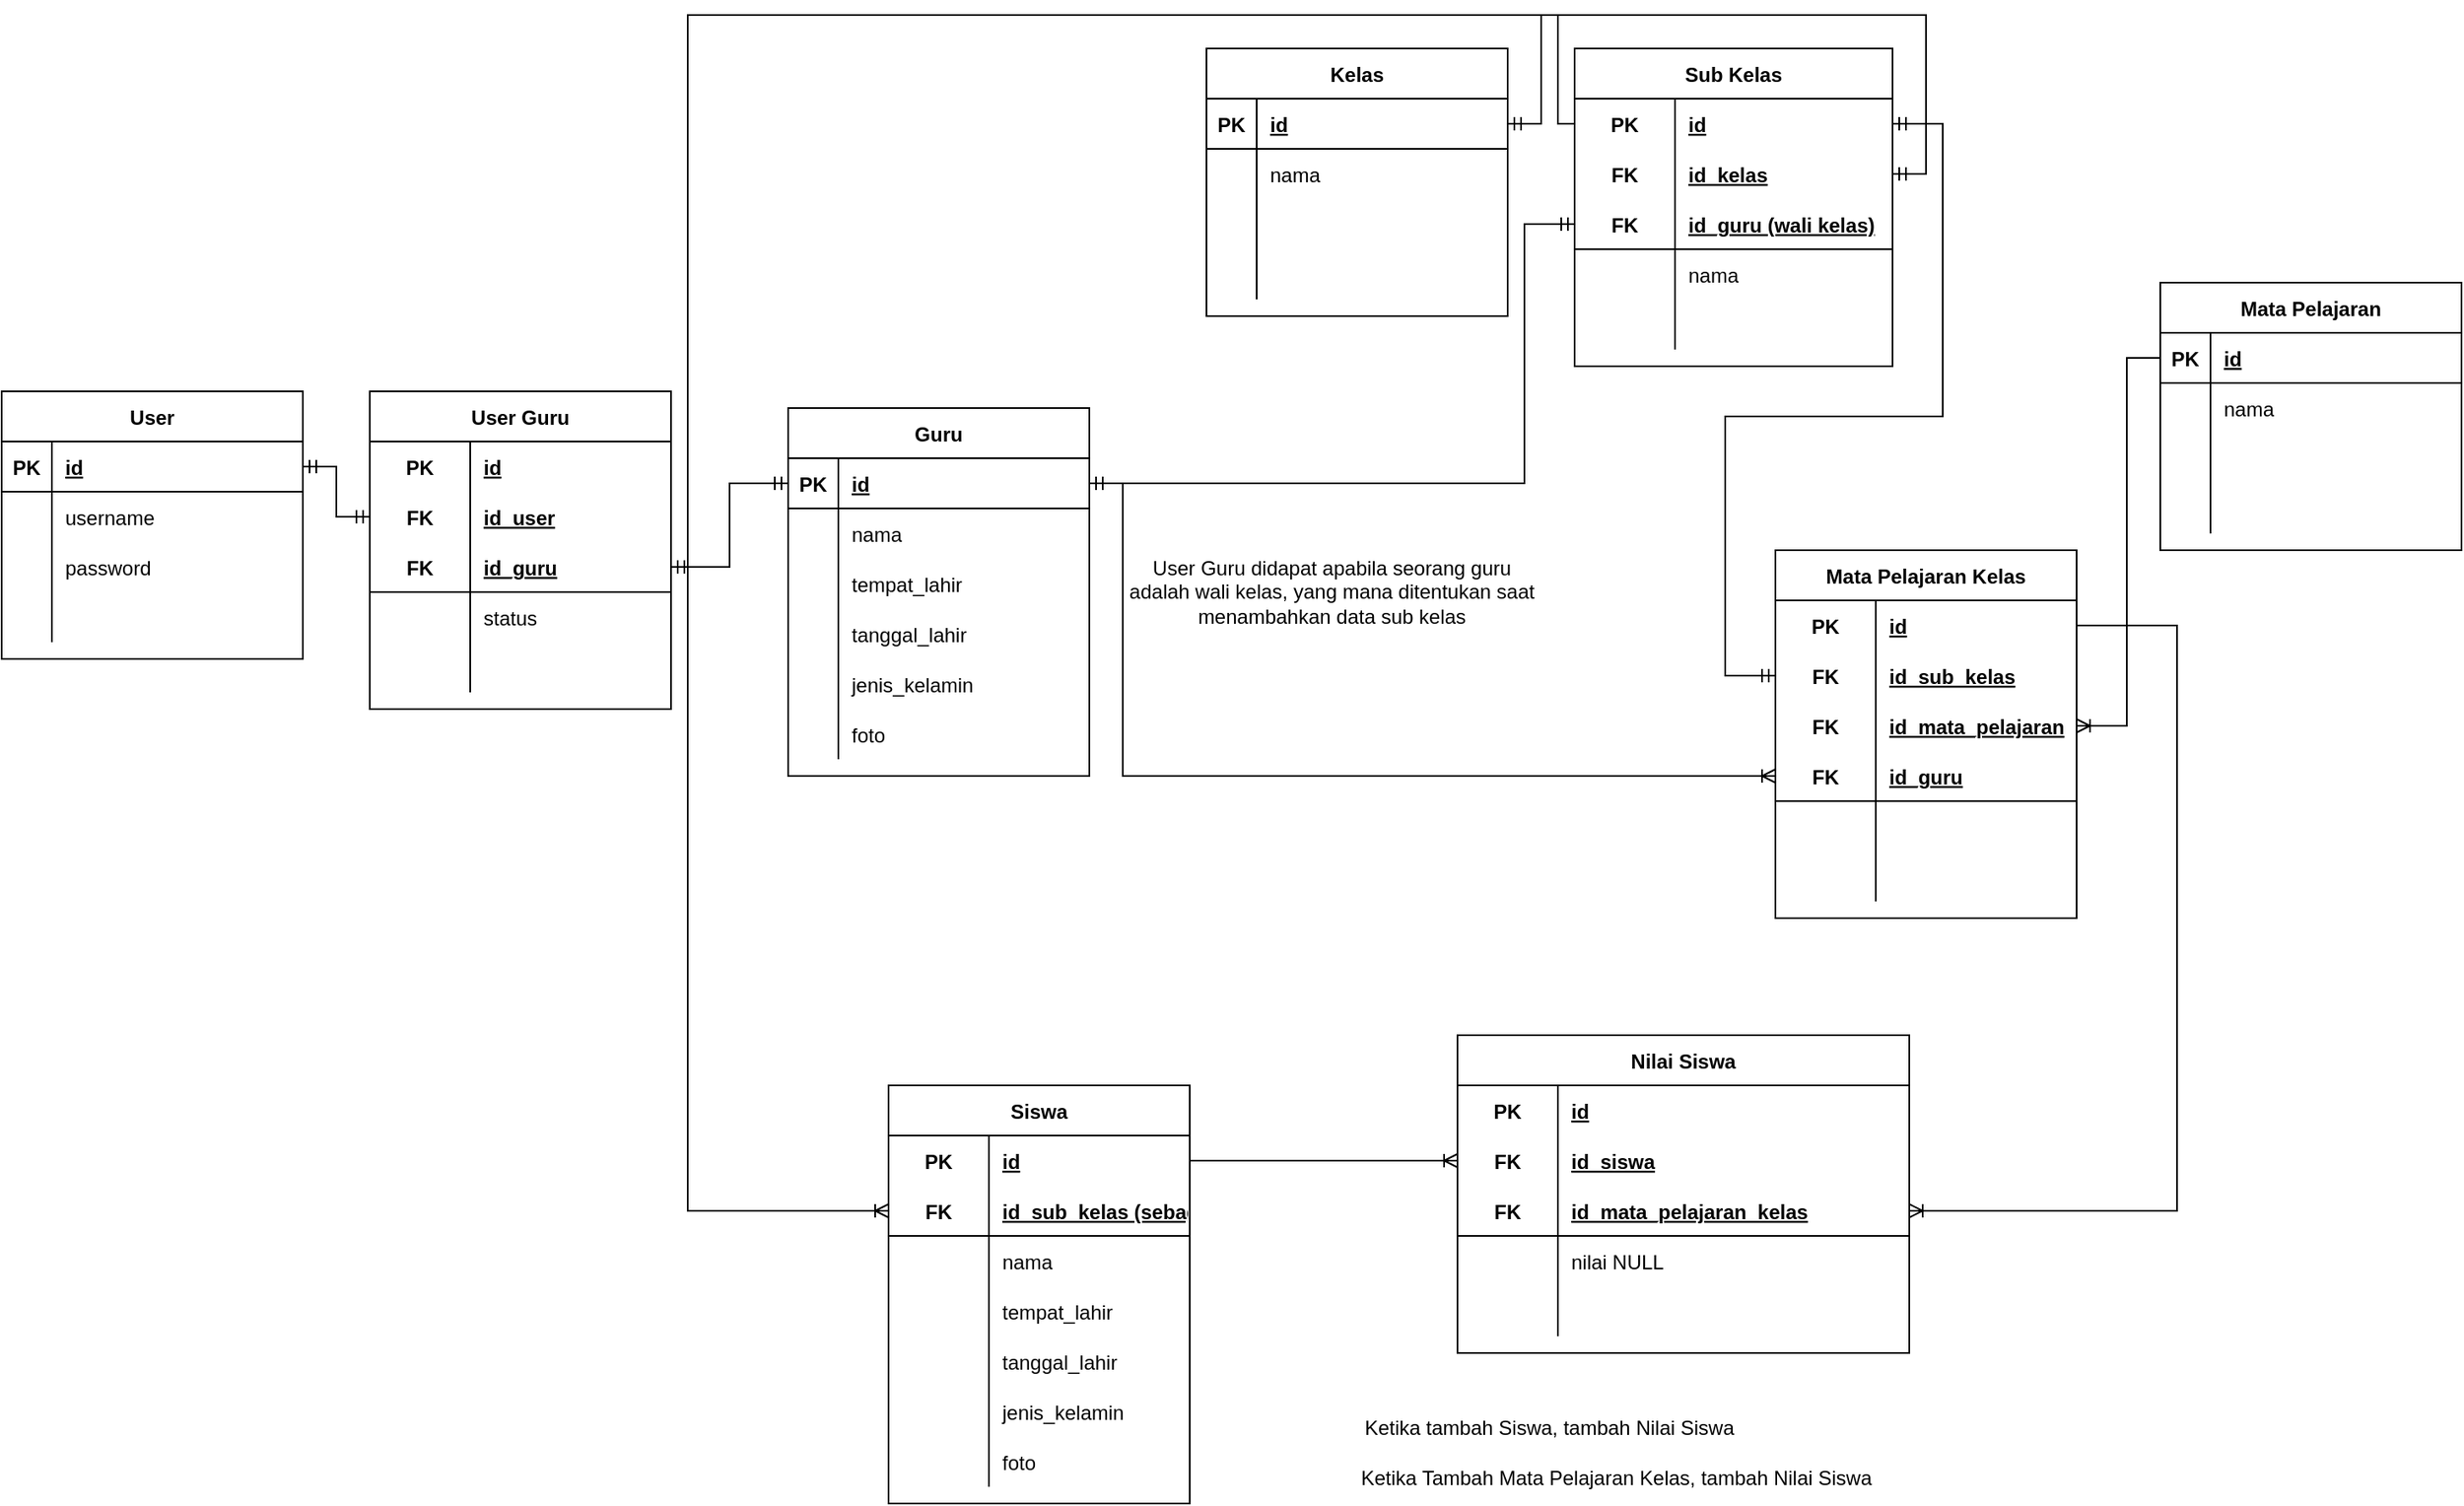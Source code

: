 <mxfile version="20.3.0" type="device"><diagram id="fVy5ttrG61zLL4riRr7o" name="Page-1"><mxGraphModel dx="1831" dy="1724" grid="1" gridSize="10" guides="1" tooltips="1" connect="1" arrows="1" fold="1" page="1" pageScale="1" pageWidth="850" pageHeight="1100" math="0" shadow="0"><root><mxCell id="0"/><mxCell id="1" parent="0"/><mxCell id="n57GuNXH6TV4wavPHZP_-1" value="User" style="shape=table;startSize=30;container=1;collapsible=1;childLayout=tableLayout;fixedRows=1;rowLines=0;fontStyle=1;align=center;resizeLast=1;" parent="1" vertex="1"><mxGeometry x="-160" y="55" width="180" height="160" as="geometry"/></mxCell><mxCell id="n57GuNXH6TV4wavPHZP_-2" value="" style="shape=tableRow;horizontal=0;startSize=0;swimlaneHead=0;swimlaneBody=0;fillColor=none;collapsible=0;dropTarget=0;points=[[0,0.5],[1,0.5]];portConstraint=eastwest;top=0;left=0;right=0;bottom=1;" parent="n57GuNXH6TV4wavPHZP_-1" vertex="1"><mxGeometry y="30" width="180" height="30" as="geometry"/></mxCell><mxCell id="n57GuNXH6TV4wavPHZP_-3" value="PK" style="shape=partialRectangle;connectable=0;fillColor=none;top=0;left=0;bottom=0;right=0;fontStyle=1;overflow=hidden;" parent="n57GuNXH6TV4wavPHZP_-2" vertex="1"><mxGeometry width="30" height="30" as="geometry"><mxRectangle width="30" height="30" as="alternateBounds"/></mxGeometry></mxCell><mxCell id="n57GuNXH6TV4wavPHZP_-4" value="id" style="shape=partialRectangle;connectable=0;fillColor=none;top=0;left=0;bottom=0;right=0;align=left;spacingLeft=6;fontStyle=5;overflow=hidden;" parent="n57GuNXH6TV4wavPHZP_-2" vertex="1"><mxGeometry x="30" width="150" height="30" as="geometry"><mxRectangle width="150" height="30" as="alternateBounds"/></mxGeometry></mxCell><mxCell id="n57GuNXH6TV4wavPHZP_-5" value="" style="shape=tableRow;horizontal=0;startSize=0;swimlaneHead=0;swimlaneBody=0;fillColor=none;collapsible=0;dropTarget=0;points=[[0,0.5],[1,0.5]];portConstraint=eastwest;top=0;left=0;right=0;bottom=0;" parent="n57GuNXH6TV4wavPHZP_-1" vertex="1"><mxGeometry y="60" width="180" height="30" as="geometry"/></mxCell><mxCell id="n57GuNXH6TV4wavPHZP_-6" value="" style="shape=partialRectangle;connectable=0;fillColor=none;top=0;left=0;bottom=0;right=0;editable=1;overflow=hidden;" parent="n57GuNXH6TV4wavPHZP_-5" vertex="1"><mxGeometry width="30" height="30" as="geometry"><mxRectangle width="30" height="30" as="alternateBounds"/></mxGeometry></mxCell><mxCell id="n57GuNXH6TV4wavPHZP_-7" value="username" style="shape=partialRectangle;connectable=0;fillColor=none;top=0;left=0;bottom=0;right=0;align=left;spacingLeft=6;overflow=hidden;" parent="n57GuNXH6TV4wavPHZP_-5" vertex="1"><mxGeometry x="30" width="150" height="30" as="geometry"><mxRectangle width="150" height="30" as="alternateBounds"/></mxGeometry></mxCell><mxCell id="n57GuNXH6TV4wavPHZP_-8" value="" style="shape=tableRow;horizontal=0;startSize=0;swimlaneHead=0;swimlaneBody=0;fillColor=none;collapsible=0;dropTarget=0;points=[[0,0.5],[1,0.5]];portConstraint=eastwest;top=0;left=0;right=0;bottom=0;" parent="n57GuNXH6TV4wavPHZP_-1" vertex="1"><mxGeometry y="90" width="180" height="30" as="geometry"/></mxCell><mxCell id="n57GuNXH6TV4wavPHZP_-9" value="" style="shape=partialRectangle;connectable=0;fillColor=none;top=0;left=0;bottom=0;right=0;editable=1;overflow=hidden;" parent="n57GuNXH6TV4wavPHZP_-8" vertex="1"><mxGeometry width="30" height="30" as="geometry"><mxRectangle width="30" height="30" as="alternateBounds"/></mxGeometry></mxCell><mxCell id="n57GuNXH6TV4wavPHZP_-10" value="password" style="shape=partialRectangle;connectable=0;fillColor=none;top=0;left=0;bottom=0;right=0;align=left;spacingLeft=6;overflow=hidden;" parent="n57GuNXH6TV4wavPHZP_-8" vertex="1"><mxGeometry x="30" width="150" height="30" as="geometry"><mxRectangle width="150" height="30" as="alternateBounds"/></mxGeometry></mxCell><mxCell id="n57GuNXH6TV4wavPHZP_-11" value="" style="shape=tableRow;horizontal=0;startSize=0;swimlaneHead=0;swimlaneBody=0;fillColor=none;collapsible=0;dropTarget=0;points=[[0,0.5],[1,0.5]];portConstraint=eastwest;top=0;left=0;right=0;bottom=0;" parent="n57GuNXH6TV4wavPHZP_-1" vertex="1"><mxGeometry y="120" width="180" height="30" as="geometry"/></mxCell><mxCell id="n57GuNXH6TV4wavPHZP_-12" value="" style="shape=partialRectangle;connectable=0;fillColor=none;top=0;left=0;bottom=0;right=0;editable=1;overflow=hidden;" parent="n57GuNXH6TV4wavPHZP_-11" vertex="1"><mxGeometry width="30" height="30" as="geometry"><mxRectangle width="30" height="30" as="alternateBounds"/></mxGeometry></mxCell><mxCell id="n57GuNXH6TV4wavPHZP_-13" value="" style="shape=partialRectangle;connectable=0;fillColor=none;top=0;left=0;bottom=0;right=0;align=left;spacingLeft=6;overflow=hidden;" parent="n57GuNXH6TV4wavPHZP_-11" vertex="1"><mxGeometry x="30" width="150" height="30" as="geometry"><mxRectangle width="150" height="30" as="alternateBounds"/></mxGeometry></mxCell><mxCell id="n57GuNXH6TV4wavPHZP_-14" value="Guru" style="shape=table;startSize=30;container=1;collapsible=1;childLayout=tableLayout;fixedRows=1;rowLines=0;fontStyle=1;align=center;resizeLast=1;" parent="1" vertex="1"><mxGeometry x="310" y="65" width="180" height="220" as="geometry"/></mxCell><mxCell id="n57GuNXH6TV4wavPHZP_-15" value="" style="shape=tableRow;horizontal=0;startSize=0;swimlaneHead=0;swimlaneBody=0;fillColor=none;collapsible=0;dropTarget=0;points=[[0,0.5],[1,0.5]];portConstraint=eastwest;top=0;left=0;right=0;bottom=1;strokeColor=default;" parent="n57GuNXH6TV4wavPHZP_-14" vertex="1"><mxGeometry y="30" width="180" height="30" as="geometry"/></mxCell><mxCell id="n57GuNXH6TV4wavPHZP_-16" value="PK" style="shape=partialRectangle;connectable=0;fillColor=none;top=0;left=0;bottom=0;right=0;fontStyle=1;overflow=hidden;" parent="n57GuNXH6TV4wavPHZP_-15" vertex="1"><mxGeometry width="30" height="30" as="geometry"><mxRectangle width="30" height="30" as="alternateBounds"/></mxGeometry></mxCell><mxCell id="n57GuNXH6TV4wavPHZP_-17" value="id" style="shape=partialRectangle;connectable=0;fillColor=none;top=0;left=0;bottom=0;right=0;align=left;spacingLeft=6;fontStyle=5;overflow=hidden;" parent="n57GuNXH6TV4wavPHZP_-15" vertex="1"><mxGeometry x="30" width="150" height="30" as="geometry"><mxRectangle width="150" height="30" as="alternateBounds"/></mxGeometry></mxCell><mxCell id="n57GuNXH6TV4wavPHZP_-18" value="" style="shape=tableRow;horizontal=0;startSize=0;swimlaneHead=0;swimlaneBody=0;fillColor=none;collapsible=0;dropTarget=0;points=[[0,0.5],[1,0.5]];portConstraint=eastwest;top=0;left=0;right=0;bottom=0;" parent="n57GuNXH6TV4wavPHZP_-14" vertex="1"><mxGeometry y="60" width="180" height="30" as="geometry"/></mxCell><mxCell id="n57GuNXH6TV4wavPHZP_-19" value="" style="shape=partialRectangle;connectable=0;fillColor=none;top=0;left=0;bottom=0;right=0;editable=1;overflow=hidden;" parent="n57GuNXH6TV4wavPHZP_-18" vertex="1"><mxGeometry width="30" height="30" as="geometry"><mxRectangle width="30" height="30" as="alternateBounds"/></mxGeometry></mxCell><mxCell id="n57GuNXH6TV4wavPHZP_-20" value="nama" style="shape=partialRectangle;connectable=0;fillColor=none;top=0;left=0;bottom=0;right=0;align=left;spacingLeft=6;overflow=hidden;" parent="n57GuNXH6TV4wavPHZP_-18" vertex="1"><mxGeometry x="30" width="150" height="30" as="geometry"><mxRectangle width="150" height="30" as="alternateBounds"/></mxGeometry></mxCell><mxCell id="n57GuNXH6TV4wavPHZP_-21" value="" style="shape=tableRow;horizontal=0;startSize=0;swimlaneHead=0;swimlaneBody=0;fillColor=none;collapsible=0;dropTarget=0;points=[[0,0.5],[1,0.5]];portConstraint=eastwest;top=0;left=0;right=0;bottom=0;" parent="n57GuNXH6TV4wavPHZP_-14" vertex="1"><mxGeometry y="90" width="180" height="30" as="geometry"/></mxCell><mxCell id="n57GuNXH6TV4wavPHZP_-22" value="" style="shape=partialRectangle;connectable=0;fillColor=none;top=0;left=0;bottom=0;right=0;editable=1;overflow=hidden;" parent="n57GuNXH6TV4wavPHZP_-21" vertex="1"><mxGeometry width="30" height="30" as="geometry"><mxRectangle width="30" height="30" as="alternateBounds"/></mxGeometry></mxCell><mxCell id="n57GuNXH6TV4wavPHZP_-23" value="tempat_lahir" style="shape=partialRectangle;connectable=0;fillColor=none;top=0;left=0;bottom=0;right=0;align=left;spacingLeft=6;overflow=hidden;" parent="n57GuNXH6TV4wavPHZP_-21" vertex="1"><mxGeometry x="30" width="150" height="30" as="geometry"><mxRectangle width="150" height="30" as="alternateBounds"/></mxGeometry></mxCell><mxCell id="n57GuNXH6TV4wavPHZP_-24" value="" style="shape=tableRow;horizontal=0;startSize=0;swimlaneHead=0;swimlaneBody=0;fillColor=none;collapsible=0;dropTarget=0;points=[[0,0.5],[1,0.5]];portConstraint=eastwest;top=0;left=0;right=0;bottom=0;" parent="n57GuNXH6TV4wavPHZP_-14" vertex="1"><mxGeometry y="120" width="180" height="30" as="geometry"/></mxCell><mxCell id="n57GuNXH6TV4wavPHZP_-25" value="" style="shape=partialRectangle;connectable=0;fillColor=none;top=0;left=0;bottom=0;right=0;editable=1;overflow=hidden;" parent="n57GuNXH6TV4wavPHZP_-24" vertex="1"><mxGeometry width="30" height="30" as="geometry"><mxRectangle width="30" height="30" as="alternateBounds"/></mxGeometry></mxCell><mxCell id="n57GuNXH6TV4wavPHZP_-26" value="tanggal_lahir" style="shape=partialRectangle;connectable=0;fillColor=none;top=0;left=0;bottom=0;right=0;align=left;spacingLeft=6;overflow=hidden;" parent="n57GuNXH6TV4wavPHZP_-24" vertex="1"><mxGeometry x="30" width="150" height="30" as="geometry"><mxRectangle width="150" height="30" as="alternateBounds"/></mxGeometry></mxCell><mxCell id="DNbreMdcjxLYz5qfk2Gs-87" value="" style="shape=tableRow;horizontal=0;startSize=0;swimlaneHead=0;swimlaneBody=0;fillColor=none;collapsible=0;dropTarget=0;points=[[0,0.5],[1,0.5]];portConstraint=eastwest;top=0;left=0;right=0;bottom=0;" parent="n57GuNXH6TV4wavPHZP_-14" vertex="1"><mxGeometry y="150" width="180" height="30" as="geometry"/></mxCell><mxCell id="DNbreMdcjxLYz5qfk2Gs-88" value="" style="shape=partialRectangle;connectable=0;fillColor=none;top=0;left=0;bottom=0;right=0;editable=1;overflow=hidden;" parent="DNbreMdcjxLYz5qfk2Gs-87" vertex="1"><mxGeometry width="30" height="30" as="geometry"><mxRectangle width="30" height="30" as="alternateBounds"/></mxGeometry></mxCell><mxCell id="DNbreMdcjxLYz5qfk2Gs-89" value="jenis_kelamin" style="shape=partialRectangle;connectable=0;fillColor=none;top=0;left=0;bottom=0;right=0;align=left;spacingLeft=6;overflow=hidden;" parent="DNbreMdcjxLYz5qfk2Gs-87" vertex="1"><mxGeometry x="30" width="150" height="30" as="geometry"><mxRectangle width="150" height="30" as="alternateBounds"/></mxGeometry></mxCell><mxCell id="DNbreMdcjxLYz5qfk2Gs-99" value="" style="shape=tableRow;horizontal=0;startSize=0;swimlaneHead=0;swimlaneBody=0;fillColor=none;collapsible=0;dropTarget=0;points=[[0,0.5],[1,0.5]];portConstraint=eastwest;top=0;left=0;right=0;bottom=0;" parent="n57GuNXH6TV4wavPHZP_-14" vertex="1"><mxGeometry y="180" width="180" height="30" as="geometry"/></mxCell><mxCell id="DNbreMdcjxLYz5qfk2Gs-100" value="" style="shape=partialRectangle;connectable=0;fillColor=none;top=0;left=0;bottom=0;right=0;editable=1;overflow=hidden;" parent="DNbreMdcjxLYz5qfk2Gs-99" vertex="1"><mxGeometry width="30" height="30" as="geometry"><mxRectangle width="30" height="30" as="alternateBounds"/></mxGeometry></mxCell><mxCell id="DNbreMdcjxLYz5qfk2Gs-101" value="foto" style="shape=partialRectangle;connectable=0;fillColor=none;top=0;left=0;bottom=0;right=0;align=left;spacingLeft=6;overflow=hidden;" parent="DNbreMdcjxLYz5qfk2Gs-99" vertex="1"><mxGeometry x="30" width="150" height="30" as="geometry"><mxRectangle width="150" height="30" as="alternateBounds"/></mxGeometry></mxCell><mxCell id="n57GuNXH6TV4wavPHZP_-27" value="Mata Pelajaran" style="shape=table;startSize=30;container=1;collapsible=1;childLayout=tableLayout;fixedRows=1;rowLines=0;fontStyle=1;align=center;resizeLast=1;" parent="1" vertex="1"><mxGeometry x="1130" y="-10" width="180" height="160" as="geometry"/></mxCell><mxCell id="n57GuNXH6TV4wavPHZP_-28" value="" style="shape=tableRow;horizontal=0;startSize=0;swimlaneHead=0;swimlaneBody=0;fillColor=none;collapsible=0;dropTarget=0;points=[[0,0.5],[1,0.5]];portConstraint=eastwest;top=0;left=0;right=0;bottom=1;" parent="n57GuNXH6TV4wavPHZP_-27" vertex="1"><mxGeometry y="30" width="180" height="30" as="geometry"/></mxCell><mxCell id="n57GuNXH6TV4wavPHZP_-29" value="PK" style="shape=partialRectangle;connectable=0;fillColor=none;top=0;left=0;bottom=0;right=0;fontStyle=1;overflow=hidden;" parent="n57GuNXH6TV4wavPHZP_-28" vertex="1"><mxGeometry width="30" height="30" as="geometry"><mxRectangle width="30" height="30" as="alternateBounds"/></mxGeometry></mxCell><mxCell id="n57GuNXH6TV4wavPHZP_-30" value="id" style="shape=partialRectangle;connectable=0;fillColor=none;top=0;left=0;bottom=0;right=0;align=left;spacingLeft=6;fontStyle=5;overflow=hidden;" parent="n57GuNXH6TV4wavPHZP_-28" vertex="1"><mxGeometry x="30" width="150" height="30" as="geometry"><mxRectangle width="150" height="30" as="alternateBounds"/></mxGeometry></mxCell><mxCell id="n57GuNXH6TV4wavPHZP_-31" value="" style="shape=tableRow;horizontal=0;startSize=0;swimlaneHead=0;swimlaneBody=0;fillColor=none;collapsible=0;dropTarget=0;points=[[0,0.5],[1,0.5]];portConstraint=eastwest;top=0;left=0;right=0;bottom=0;" parent="n57GuNXH6TV4wavPHZP_-27" vertex="1"><mxGeometry y="60" width="180" height="30" as="geometry"/></mxCell><mxCell id="n57GuNXH6TV4wavPHZP_-32" value="" style="shape=partialRectangle;connectable=0;fillColor=none;top=0;left=0;bottom=0;right=0;editable=1;overflow=hidden;" parent="n57GuNXH6TV4wavPHZP_-31" vertex="1"><mxGeometry width="30" height="30" as="geometry"><mxRectangle width="30" height="30" as="alternateBounds"/></mxGeometry></mxCell><mxCell id="n57GuNXH6TV4wavPHZP_-33" value="nama" style="shape=partialRectangle;connectable=0;fillColor=none;top=0;left=0;bottom=0;right=0;align=left;spacingLeft=6;overflow=hidden;" parent="n57GuNXH6TV4wavPHZP_-31" vertex="1"><mxGeometry x="30" width="150" height="30" as="geometry"><mxRectangle width="150" height="30" as="alternateBounds"/></mxGeometry></mxCell><mxCell id="n57GuNXH6TV4wavPHZP_-34" value="" style="shape=tableRow;horizontal=0;startSize=0;swimlaneHead=0;swimlaneBody=0;fillColor=none;collapsible=0;dropTarget=0;points=[[0,0.5],[1,0.5]];portConstraint=eastwest;top=0;left=0;right=0;bottom=0;" parent="n57GuNXH6TV4wavPHZP_-27" vertex="1"><mxGeometry y="90" width="180" height="30" as="geometry"/></mxCell><mxCell id="n57GuNXH6TV4wavPHZP_-35" value="" style="shape=partialRectangle;connectable=0;fillColor=none;top=0;left=0;bottom=0;right=0;editable=1;overflow=hidden;" parent="n57GuNXH6TV4wavPHZP_-34" vertex="1"><mxGeometry width="30" height="30" as="geometry"><mxRectangle width="30" height="30" as="alternateBounds"/></mxGeometry></mxCell><mxCell id="n57GuNXH6TV4wavPHZP_-36" value="" style="shape=partialRectangle;connectable=0;fillColor=none;top=0;left=0;bottom=0;right=0;align=left;spacingLeft=6;overflow=hidden;" parent="n57GuNXH6TV4wavPHZP_-34" vertex="1"><mxGeometry x="30" width="150" height="30" as="geometry"><mxRectangle width="150" height="30" as="alternateBounds"/></mxGeometry></mxCell><mxCell id="n57GuNXH6TV4wavPHZP_-37" value="" style="shape=tableRow;horizontal=0;startSize=0;swimlaneHead=0;swimlaneBody=0;fillColor=none;collapsible=0;dropTarget=0;points=[[0,0.5],[1,0.5]];portConstraint=eastwest;top=0;left=0;right=0;bottom=0;" parent="n57GuNXH6TV4wavPHZP_-27" vertex="1"><mxGeometry y="120" width="180" height="30" as="geometry"/></mxCell><mxCell id="n57GuNXH6TV4wavPHZP_-38" value="" style="shape=partialRectangle;connectable=0;fillColor=none;top=0;left=0;bottom=0;right=0;editable=1;overflow=hidden;" parent="n57GuNXH6TV4wavPHZP_-37" vertex="1"><mxGeometry width="30" height="30" as="geometry"><mxRectangle width="30" height="30" as="alternateBounds"/></mxGeometry></mxCell><mxCell id="n57GuNXH6TV4wavPHZP_-39" value="" style="shape=partialRectangle;connectable=0;fillColor=none;top=0;left=0;bottom=0;right=0;align=left;spacingLeft=6;overflow=hidden;" parent="n57GuNXH6TV4wavPHZP_-37" vertex="1"><mxGeometry x="30" width="150" height="30" as="geometry"><mxRectangle width="150" height="30" as="alternateBounds"/></mxGeometry></mxCell><mxCell id="n57GuNXH6TV4wavPHZP_-79" value="Mata Pelajaran Kelas" style="shape=table;startSize=30;container=1;collapsible=1;childLayout=tableLayout;fixedRows=1;rowLines=0;fontStyle=1;align=center;resizeLast=1;" parent="1" vertex="1"><mxGeometry x="900" y="150" width="180" height="220" as="geometry"/></mxCell><mxCell id="n57GuNXH6TV4wavPHZP_-80" value="" style="shape=tableRow;horizontal=0;startSize=0;swimlaneHead=0;swimlaneBody=0;fillColor=none;collapsible=0;dropTarget=0;points=[[0,0.5],[1,0.5]];portConstraint=eastwest;top=0;left=0;right=0;bottom=0;" parent="n57GuNXH6TV4wavPHZP_-79" vertex="1"><mxGeometry y="30" width="180" height="30" as="geometry"/></mxCell><mxCell id="n57GuNXH6TV4wavPHZP_-81" value="PK" style="shape=partialRectangle;connectable=0;fillColor=none;top=0;left=0;bottom=0;right=0;fontStyle=1;overflow=hidden;" parent="n57GuNXH6TV4wavPHZP_-80" vertex="1"><mxGeometry width="60" height="30" as="geometry"><mxRectangle width="60" height="30" as="alternateBounds"/></mxGeometry></mxCell><mxCell id="n57GuNXH6TV4wavPHZP_-82" value="id" style="shape=partialRectangle;connectable=0;fillColor=none;top=0;left=0;bottom=0;right=0;align=left;spacingLeft=6;fontStyle=5;overflow=hidden;" parent="n57GuNXH6TV4wavPHZP_-80" vertex="1"><mxGeometry x="60" width="120" height="30" as="geometry"><mxRectangle width="120" height="30" as="alternateBounds"/></mxGeometry></mxCell><mxCell id="n57GuNXH6TV4wavPHZP_-92" value="" style="shape=tableRow;horizontal=0;startSize=0;swimlaneHead=0;swimlaneBody=0;fillColor=none;collapsible=0;dropTarget=0;points=[[0,0.5],[1,0.5]];portConstraint=eastwest;top=0;left=0;right=0;bottom=0;" parent="n57GuNXH6TV4wavPHZP_-79" vertex="1"><mxGeometry y="60" width="180" height="30" as="geometry"/></mxCell><mxCell id="n57GuNXH6TV4wavPHZP_-93" value="FK" style="shape=partialRectangle;connectable=0;fillColor=none;top=0;left=0;bottom=0;right=0;fontStyle=1;overflow=hidden;" parent="n57GuNXH6TV4wavPHZP_-92" vertex="1"><mxGeometry width="60" height="30" as="geometry"><mxRectangle width="60" height="30" as="alternateBounds"/></mxGeometry></mxCell><mxCell id="n57GuNXH6TV4wavPHZP_-94" value="id_sub_kelas" style="shape=partialRectangle;connectable=0;fillColor=none;top=0;left=0;bottom=0;right=0;align=left;spacingLeft=6;fontStyle=5;overflow=hidden;" parent="n57GuNXH6TV4wavPHZP_-92" vertex="1"><mxGeometry x="60" width="120" height="30" as="geometry"><mxRectangle width="120" height="30" as="alternateBounds"/></mxGeometry></mxCell><mxCell id="n57GuNXH6TV4wavPHZP_-98" value="" style="shape=tableRow;horizontal=0;startSize=0;swimlaneHead=0;swimlaneBody=0;fillColor=none;collapsible=0;dropTarget=0;points=[[0,0.5],[1,0.5]];portConstraint=eastwest;top=0;left=0;right=0;bottom=0;" parent="n57GuNXH6TV4wavPHZP_-79" vertex="1"><mxGeometry y="90" width="180" height="30" as="geometry"/></mxCell><mxCell id="n57GuNXH6TV4wavPHZP_-99" value="FK" style="shape=partialRectangle;connectable=0;fillColor=none;top=0;left=0;bottom=0;right=0;fontStyle=1;overflow=hidden;" parent="n57GuNXH6TV4wavPHZP_-98" vertex="1"><mxGeometry width="60" height="30" as="geometry"><mxRectangle width="60" height="30" as="alternateBounds"/></mxGeometry></mxCell><mxCell id="n57GuNXH6TV4wavPHZP_-100" value="id_mata_pelajaran" style="shape=partialRectangle;connectable=0;fillColor=none;top=0;left=0;bottom=0;right=0;align=left;spacingLeft=6;fontStyle=5;overflow=hidden;" parent="n57GuNXH6TV4wavPHZP_-98" vertex="1"><mxGeometry x="60" width="120" height="30" as="geometry"><mxRectangle width="120" height="30" as="alternateBounds"/></mxGeometry></mxCell><mxCell id="n57GuNXH6TV4wavPHZP_-83" value="" style="shape=tableRow;horizontal=0;startSize=0;swimlaneHead=0;swimlaneBody=0;fillColor=none;collapsible=0;dropTarget=0;points=[[0,0.5],[1,0.5]];portConstraint=eastwest;top=0;left=0;right=0;bottom=1;" parent="n57GuNXH6TV4wavPHZP_-79" vertex="1"><mxGeometry y="120" width="180" height="30" as="geometry"/></mxCell><mxCell id="n57GuNXH6TV4wavPHZP_-84" value="FK" style="shape=partialRectangle;connectable=0;fillColor=none;top=0;left=0;bottom=0;right=0;fontStyle=1;overflow=hidden;" parent="n57GuNXH6TV4wavPHZP_-83" vertex="1"><mxGeometry width="60" height="30" as="geometry"><mxRectangle width="60" height="30" as="alternateBounds"/></mxGeometry></mxCell><mxCell id="n57GuNXH6TV4wavPHZP_-85" value="id_guru" style="shape=partialRectangle;connectable=0;fillColor=none;top=0;left=0;bottom=0;right=0;align=left;spacingLeft=6;fontStyle=5;overflow=hidden;" parent="n57GuNXH6TV4wavPHZP_-83" vertex="1"><mxGeometry x="60" width="120" height="30" as="geometry"><mxRectangle width="120" height="30" as="alternateBounds"/></mxGeometry></mxCell><mxCell id="n57GuNXH6TV4wavPHZP_-86" value="" style="shape=tableRow;horizontal=0;startSize=0;swimlaneHead=0;swimlaneBody=0;fillColor=none;collapsible=0;dropTarget=0;points=[[0,0.5],[1,0.5]];portConstraint=eastwest;top=0;left=0;right=0;bottom=0;" parent="n57GuNXH6TV4wavPHZP_-79" vertex="1"><mxGeometry y="150" width="180" height="30" as="geometry"/></mxCell><mxCell id="n57GuNXH6TV4wavPHZP_-87" value="" style="shape=partialRectangle;connectable=0;fillColor=none;top=0;left=0;bottom=0;right=0;editable=1;overflow=hidden;" parent="n57GuNXH6TV4wavPHZP_-86" vertex="1"><mxGeometry width="60" height="30" as="geometry"><mxRectangle width="60" height="30" as="alternateBounds"/></mxGeometry></mxCell><mxCell id="n57GuNXH6TV4wavPHZP_-88" value="" style="shape=partialRectangle;connectable=0;fillColor=none;top=0;left=0;bottom=0;right=0;align=left;spacingLeft=6;overflow=hidden;" parent="n57GuNXH6TV4wavPHZP_-86" vertex="1"><mxGeometry x="60" width="120" height="30" as="geometry"><mxRectangle width="120" height="30" as="alternateBounds"/></mxGeometry></mxCell><mxCell id="n57GuNXH6TV4wavPHZP_-89" value="" style="shape=tableRow;horizontal=0;startSize=0;swimlaneHead=0;swimlaneBody=0;fillColor=none;collapsible=0;dropTarget=0;points=[[0,0.5],[1,0.5]];portConstraint=eastwest;top=0;left=0;right=0;bottom=0;" parent="n57GuNXH6TV4wavPHZP_-79" vertex="1"><mxGeometry y="180" width="180" height="30" as="geometry"/></mxCell><mxCell id="n57GuNXH6TV4wavPHZP_-90" value="" style="shape=partialRectangle;connectable=0;fillColor=none;top=0;left=0;bottom=0;right=0;editable=1;overflow=hidden;" parent="n57GuNXH6TV4wavPHZP_-89" vertex="1"><mxGeometry width="60" height="30" as="geometry"><mxRectangle width="60" height="30" as="alternateBounds"/></mxGeometry></mxCell><mxCell id="n57GuNXH6TV4wavPHZP_-91" value="" style="shape=partialRectangle;connectable=0;fillColor=none;top=0;left=0;bottom=0;right=0;align=left;spacingLeft=6;overflow=hidden;" parent="n57GuNXH6TV4wavPHZP_-89" vertex="1"><mxGeometry x="60" width="120" height="30" as="geometry"><mxRectangle width="120" height="30" as="alternateBounds"/></mxGeometry></mxCell><mxCell id="DNbreMdcjxLYz5qfk2Gs-1" style="edgeStyle=orthogonalEdgeStyle;rounded=0;orthogonalLoop=1;jettySize=auto;html=1;entryX=0;entryY=0.5;entryDx=0;entryDy=0;endArrow=ERmandOne;endFill=0;startArrow=ERmandOne;startFill=0;exitX=1;exitY=0.5;exitDx=0;exitDy=0;" parent="1" source="n57GuNXH6TV4wavPHZP_-15" target="DNbreMdcjxLYz5qfk2Gs-7" edge="1"><mxGeometry relative="1" as="geometry"><mxPoint x="620" y="105" as="targetPoint"/><Array as="points"><mxPoint x="500" y="110"/><mxPoint x="750" y="110"/><mxPoint x="750" y="-45"/></Array></mxGeometry></mxCell><mxCell id="DNbreMdcjxLYz5qfk2Gs-3" value="Sub Kelas" style="shape=table;startSize=30;container=1;collapsible=1;childLayout=tableLayout;fixedRows=1;rowLines=0;fontStyle=1;align=center;resizeLast=1;" parent="1" vertex="1"><mxGeometry x="780" y="-150" width="190" height="190" as="geometry"/></mxCell><mxCell id="DNbreMdcjxLYz5qfk2Gs-4" value="" style="shape=tableRow;horizontal=0;startSize=0;swimlaneHead=0;swimlaneBody=0;fillColor=none;collapsible=0;dropTarget=0;points=[[0,0.5],[1,0.5]];portConstraint=eastwest;top=0;left=0;right=0;bottom=0;" parent="DNbreMdcjxLYz5qfk2Gs-3" vertex="1"><mxGeometry y="30" width="190" height="30" as="geometry"/></mxCell><mxCell id="DNbreMdcjxLYz5qfk2Gs-5" value="PK" style="shape=partialRectangle;connectable=0;fillColor=none;top=0;left=0;bottom=0;right=0;fontStyle=1;overflow=hidden;" parent="DNbreMdcjxLYz5qfk2Gs-4" vertex="1"><mxGeometry width="60" height="30" as="geometry"><mxRectangle width="60" height="30" as="alternateBounds"/></mxGeometry></mxCell><mxCell id="DNbreMdcjxLYz5qfk2Gs-6" value="id" style="shape=partialRectangle;connectable=0;fillColor=none;top=0;left=0;bottom=0;right=0;align=left;spacingLeft=6;fontStyle=5;overflow=hidden;" parent="DNbreMdcjxLYz5qfk2Gs-4" vertex="1"><mxGeometry x="60" width="130" height="30" as="geometry"><mxRectangle width="130" height="30" as="alternateBounds"/></mxGeometry></mxCell><mxCell id="DNbreMdcjxLYz5qfk2Gs-42" value="" style="shape=tableRow;horizontal=0;startSize=0;swimlaneHead=0;swimlaneBody=0;fillColor=none;collapsible=0;dropTarget=0;points=[[0,0.5],[1,0.5]];portConstraint=eastwest;top=0;left=0;right=0;bottom=0;" parent="DNbreMdcjxLYz5qfk2Gs-3" vertex="1"><mxGeometry y="60" width="190" height="30" as="geometry"/></mxCell><mxCell id="DNbreMdcjxLYz5qfk2Gs-43" value="FK" style="shape=partialRectangle;connectable=0;fillColor=none;top=0;left=0;bottom=0;right=0;fontStyle=1;overflow=hidden;" parent="DNbreMdcjxLYz5qfk2Gs-42" vertex="1"><mxGeometry width="60" height="30" as="geometry"><mxRectangle width="60" height="30" as="alternateBounds"/></mxGeometry></mxCell><mxCell id="DNbreMdcjxLYz5qfk2Gs-44" value="id_kelas" style="shape=partialRectangle;connectable=0;fillColor=none;top=0;left=0;bottom=0;right=0;align=left;spacingLeft=6;fontStyle=5;overflow=hidden;" parent="DNbreMdcjxLYz5qfk2Gs-42" vertex="1"><mxGeometry x="60" width="130" height="30" as="geometry"><mxRectangle width="130" height="30" as="alternateBounds"/></mxGeometry></mxCell><mxCell id="DNbreMdcjxLYz5qfk2Gs-7" value="" style="shape=tableRow;horizontal=0;startSize=0;swimlaneHead=0;swimlaneBody=0;fillColor=none;collapsible=0;dropTarget=0;points=[[0,0.5],[1,0.5]];portConstraint=eastwest;top=0;left=0;right=0;bottom=1;" parent="DNbreMdcjxLYz5qfk2Gs-3" vertex="1"><mxGeometry y="90" width="190" height="30" as="geometry"/></mxCell><mxCell id="DNbreMdcjxLYz5qfk2Gs-8" value="FK" style="shape=partialRectangle;connectable=0;fillColor=none;top=0;left=0;bottom=0;right=0;fontStyle=1;overflow=hidden;" parent="DNbreMdcjxLYz5qfk2Gs-7" vertex="1"><mxGeometry width="60" height="30" as="geometry"><mxRectangle width="60" height="30" as="alternateBounds"/></mxGeometry></mxCell><mxCell id="DNbreMdcjxLYz5qfk2Gs-9" value="id_guru (wali kelas)" style="shape=partialRectangle;connectable=0;fillColor=none;top=0;left=0;bottom=0;right=0;align=left;spacingLeft=6;fontStyle=5;overflow=hidden;" parent="DNbreMdcjxLYz5qfk2Gs-7" vertex="1"><mxGeometry x="60" width="130" height="30" as="geometry"><mxRectangle width="130" height="30" as="alternateBounds"/></mxGeometry></mxCell><mxCell id="DNbreMdcjxLYz5qfk2Gs-10" value="" style="shape=tableRow;horizontal=0;startSize=0;swimlaneHead=0;swimlaneBody=0;fillColor=none;collapsible=0;dropTarget=0;points=[[0,0.5],[1,0.5]];portConstraint=eastwest;top=0;left=0;right=0;bottom=0;" parent="DNbreMdcjxLYz5qfk2Gs-3" vertex="1"><mxGeometry y="120" width="190" height="30" as="geometry"/></mxCell><mxCell id="DNbreMdcjxLYz5qfk2Gs-11" value="" style="shape=partialRectangle;connectable=0;fillColor=none;top=0;left=0;bottom=0;right=0;editable=1;overflow=hidden;" parent="DNbreMdcjxLYz5qfk2Gs-10" vertex="1"><mxGeometry width="60" height="30" as="geometry"><mxRectangle width="60" height="30" as="alternateBounds"/></mxGeometry></mxCell><mxCell id="DNbreMdcjxLYz5qfk2Gs-12" value="nama" style="shape=partialRectangle;connectable=0;fillColor=none;top=0;left=0;bottom=0;right=0;align=left;spacingLeft=6;overflow=hidden;" parent="DNbreMdcjxLYz5qfk2Gs-10" vertex="1"><mxGeometry x="60" width="130" height="30" as="geometry"><mxRectangle width="130" height="30" as="alternateBounds"/></mxGeometry></mxCell><mxCell id="DNbreMdcjxLYz5qfk2Gs-13" value="" style="shape=tableRow;horizontal=0;startSize=0;swimlaneHead=0;swimlaneBody=0;fillColor=none;collapsible=0;dropTarget=0;points=[[0,0.5],[1,0.5]];portConstraint=eastwest;top=0;left=0;right=0;bottom=0;" parent="DNbreMdcjxLYz5qfk2Gs-3" vertex="1"><mxGeometry y="150" width="190" height="30" as="geometry"/></mxCell><mxCell id="DNbreMdcjxLYz5qfk2Gs-14" value="" style="shape=partialRectangle;connectable=0;fillColor=none;top=0;left=0;bottom=0;right=0;editable=1;overflow=hidden;" parent="DNbreMdcjxLYz5qfk2Gs-13" vertex="1"><mxGeometry width="60" height="30" as="geometry"><mxRectangle width="60" height="30" as="alternateBounds"/></mxGeometry></mxCell><mxCell id="DNbreMdcjxLYz5qfk2Gs-15" value="" style="shape=partialRectangle;connectable=0;fillColor=none;top=0;left=0;bottom=0;right=0;align=left;spacingLeft=6;overflow=hidden;" parent="DNbreMdcjxLYz5qfk2Gs-13" vertex="1"><mxGeometry x="60" width="130" height="30" as="geometry"><mxRectangle width="130" height="30" as="alternateBounds"/></mxGeometry></mxCell><mxCell id="DNbreMdcjxLYz5qfk2Gs-45" style="edgeStyle=orthogonalEdgeStyle;rounded=0;orthogonalLoop=1;jettySize=auto;html=1;entryX=1;entryY=0.5;entryDx=0;entryDy=0;startArrow=ERmandOne;startFill=0;endArrow=ERmandOne;endFill=0;exitX=1;exitY=0.5;exitDx=0;exitDy=0;" parent="1" source="DNbreMdcjxLYz5qfk2Gs-30" target="DNbreMdcjxLYz5qfk2Gs-42" edge="1"><mxGeometry relative="1" as="geometry"><Array as="points"><mxPoint x="760" y="-105"/><mxPoint x="760" y="-170"/><mxPoint x="990" y="-170"/><mxPoint x="990" y="-75"/></Array></mxGeometry></mxCell><mxCell id="DNbreMdcjxLYz5qfk2Gs-29" value="Kelas" style="shape=table;startSize=30;container=1;collapsible=1;childLayout=tableLayout;fixedRows=1;rowLines=0;fontStyle=1;align=center;resizeLast=1;" parent="1" vertex="1"><mxGeometry x="560" y="-150" width="180" height="160" as="geometry"/></mxCell><mxCell id="DNbreMdcjxLYz5qfk2Gs-30" value="" style="shape=tableRow;horizontal=0;startSize=0;swimlaneHead=0;swimlaneBody=0;fillColor=none;collapsible=0;dropTarget=0;points=[[0,0.5],[1,0.5]];portConstraint=eastwest;top=0;left=0;right=0;bottom=1;" parent="DNbreMdcjxLYz5qfk2Gs-29" vertex="1"><mxGeometry y="30" width="180" height="30" as="geometry"/></mxCell><mxCell id="DNbreMdcjxLYz5qfk2Gs-31" value="PK" style="shape=partialRectangle;connectable=0;fillColor=none;top=0;left=0;bottom=0;right=0;fontStyle=1;overflow=hidden;" parent="DNbreMdcjxLYz5qfk2Gs-30" vertex="1"><mxGeometry width="30" height="30" as="geometry"><mxRectangle width="30" height="30" as="alternateBounds"/></mxGeometry></mxCell><mxCell id="DNbreMdcjxLYz5qfk2Gs-32" value="id" style="shape=partialRectangle;connectable=0;fillColor=none;top=0;left=0;bottom=0;right=0;align=left;spacingLeft=6;fontStyle=5;overflow=hidden;" parent="DNbreMdcjxLYz5qfk2Gs-30" vertex="1"><mxGeometry x="30" width="150" height="30" as="geometry"><mxRectangle width="150" height="30" as="alternateBounds"/></mxGeometry></mxCell><mxCell id="DNbreMdcjxLYz5qfk2Gs-33" value="" style="shape=tableRow;horizontal=0;startSize=0;swimlaneHead=0;swimlaneBody=0;fillColor=none;collapsible=0;dropTarget=0;points=[[0,0.5],[1,0.5]];portConstraint=eastwest;top=0;left=0;right=0;bottom=0;" parent="DNbreMdcjxLYz5qfk2Gs-29" vertex="1"><mxGeometry y="60" width="180" height="30" as="geometry"/></mxCell><mxCell id="DNbreMdcjxLYz5qfk2Gs-34" value="" style="shape=partialRectangle;connectable=0;fillColor=none;top=0;left=0;bottom=0;right=0;editable=1;overflow=hidden;" parent="DNbreMdcjxLYz5qfk2Gs-33" vertex="1"><mxGeometry width="30" height="30" as="geometry"><mxRectangle width="30" height="30" as="alternateBounds"/></mxGeometry></mxCell><mxCell id="DNbreMdcjxLYz5qfk2Gs-35" value="nama" style="shape=partialRectangle;connectable=0;fillColor=none;top=0;left=0;bottom=0;right=0;align=left;spacingLeft=6;overflow=hidden;" parent="DNbreMdcjxLYz5qfk2Gs-33" vertex="1"><mxGeometry x="30" width="150" height="30" as="geometry"><mxRectangle width="150" height="30" as="alternateBounds"/></mxGeometry></mxCell><mxCell id="DNbreMdcjxLYz5qfk2Gs-36" value="" style="shape=tableRow;horizontal=0;startSize=0;swimlaneHead=0;swimlaneBody=0;fillColor=none;collapsible=0;dropTarget=0;points=[[0,0.5],[1,0.5]];portConstraint=eastwest;top=0;left=0;right=0;bottom=0;" parent="DNbreMdcjxLYz5qfk2Gs-29" vertex="1"><mxGeometry y="90" width="180" height="30" as="geometry"/></mxCell><mxCell id="DNbreMdcjxLYz5qfk2Gs-37" value="" style="shape=partialRectangle;connectable=0;fillColor=none;top=0;left=0;bottom=0;right=0;editable=1;overflow=hidden;" parent="DNbreMdcjxLYz5qfk2Gs-36" vertex="1"><mxGeometry width="30" height="30" as="geometry"><mxRectangle width="30" height="30" as="alternateBounds"/></mxGeometry></mxCell><mxCell id="DNbreMdcjxLYz5qfk2Gs-38" value="" style="shape=partialRectangle;connectable=0;fillColor=none;top=0;left=0;bottom=0;right=0;align=left;spacingLeft=6;overflow=hidden;" parent="DNbreMdcjxLYz5qfk2Gs-36" vertex="1"><mxGeometry x="30" width="150" height="30" as="geometry"><mxRectangle width="150" height="30" as="alternateBounds"/></mxGeometry></mxCell><mxCell id="DNbreMdcjxLYz5qfk2Gs-39" value="" style="shape=tableRow;horizontal=0;startSize=0;swimlaneHead=0;swimlaneBody=0;fillColor=none;collapsible=0;dropTarget=0;points=[[0,0.5],[1,0.5]];portConstraint=eastwest;top=0;left=0;right=0;bottom=0;" parent="DNbreMdcjxLYz5qfk2Gs-29" vertex="1"><mxGeometry y="120" width="180" height="30" as="geometry"/></mxCell><mxCell id="DNbreMdcjxLYz5qfk2Gs-40" value="" style="shape=partialRectangle;connectable=0;fillColor=none;top=0;left=0;bottom=0;right=0;editable=1;overflow=hidden;" parent="DNbreMdcjxLYz5qfk2Gs-39" vertex="1"><mxGeometry width="30" height="30" as="geometry"><mxRectangle width="30" height="30" as="alternateBounds"/></mxGeometry></mxCell><mxCell id="DNbreMdcjxLYz5qfk2Gs-41" value="" style="shape=partialRectangle;connectable=0;fillColor=none;top=0;left=0;bottom=0;right=0;align=left;spacingLeft=6;overflow=hidden;" parent="DNbreMdcjxLYz5qfk2Gs-39" vertex="1"><mxGeometry x="30" width="150" height="30" as="geometry"><mxRectangle width="150" height="30" as="alternateBounds"/></mxGeometry></mxCell><mxCell id="DNbreMdcjxLYz5qfk2Gs-46" style="edgeStyle=orthogonalEdgeStyle;rounded=0;orthogonalLoop=1;jettySize=auto;html=1;entryX=0;entryY=0.5;entryDx=0;entryDy=0;startArrow=ERmandOne;startFill=0;endArrow=ERmandOne;endFill=0;exitX=1;exitY=0.5;exitDx=0;exitDy=0;" parent="1" source="DNbreMdcjxLYz5qfk2Gs-4" target="n57GuNXH6TV4wavPHZP_-92" edge="1"><mxGeometry relative="1" as="geometry"><Array as="points"><mxPoint x="1000" y="-105"/><mxPoint x="1000" y="70"/><mxPoint x="870" y="70"/><mxPoint x="870" y="225"/></Array></mxGeometry></mxCell><mxCell id="DNbreMdcjxLYz5qfk2Gs-47" style="edgeStyle=orthogonalEdgeStyle;rounded=0;orthogonalLoop=1;jettySize=auto;html=1;entryX=1;entryY=0.5;entryDx=0;entryDy=0;startArrow=none;startFill=0;endArrow=ERoneToMany;endFill=0;" parent="1" source="n57GuNXH6TV4wavPHZP_-28" target="n57GuNXH6TV4wavPHZP_-98" edge="1"><mxGeometry relative="1" as="geometry"><Array as="points"><mxPoint x="1110" y="35"/><mxPoint x="1110" y="255"/></Array></mxGeometry></mxCell><mxCell id="DNbreMdcjxLYz5qfk2Gs-48" style="edgeStyle=orthogonalEdgeStyle;rounded=0;orthogonalLoop=1;jettySize=auto;html=1;entryX=0;entryY=0.5;entryDx=0;entryDy=0;startArrow=none;startFill=0;endArrow=ERoneToMany;endFill=0;exitX=1;exitY=0.5;exitDx=0;exitDy=0;" parent="1" source="n57GuNXH6TV4wavPHZP_-15" target="n57GuNXH6TV4wavPHZP_-83" edge="1"><mxGeometry relative="1" as="geometry"><Array as="points"><mxPoint x="510" y="110"/><mxPoint x="510" y="285"/></Array></mxGeometry></mxCell><mxCell id="DNbreMdcjxLYz5qfk2Gs-49" value="Nilai Siswa" style="shape=table;startSize=30;container=1;collapsible=1;childLayout=tableLayout;fixedRows=1;rowLines=0;fontStyle=1;align=center;resizeLast=1;" parent="1" vertex="1"><mxGeometry x="710" y="440" width="270" height="190" as="geometry"/></mxCell><mxCell id="DNbreMdcjxLYz5qfk2Gs-50" value="" style="shape=tableRow;horizontal=0;startSize=0;swimlaneHead=0;swimlaneBody=0;fillColor=none;collapsible=0;dropTarget=0;points=[[0,0.5],[1,0.5]];portConstraint=eastwest;top=0;left=0;right=0;bottom=0;" parent="DNbreMdcjxLYz5qfk2Gs-49" vertex="1"><mxGeometry y="30" width="270" height="30" as="geometry"/></mxCell><mxCell id="DNbreMdcjxLYz5qfk2Gs-51" value="PK" style="shape=partialRectangle;connectable=0;fillColor=none;top=0;left=0;bottom=0;right=0;fontStyle=1;overflow=hidden;" parent="DNbreMdcjxLYz5qfk2Gs-50" vertex="1"><mxGeometry width="60" height="30" as="geometry"><mxRectangle width="60" height="30" as="alternateBounds"/></mxGeometry></mxCell><mxCell id="DNbreMdcjxLYz5qfk2Gs-52" value="id" style="shape=partialRectangle;connectable=0;fillColor=none;top=0;left=0;bottom=0;right=0;align=left;spacingLeft=6;fontStyle=5;overflow=hidden;" parent="DNbreMdcjxLYz5qfk2Gs-50" vertex="1"><mxGeometry x="60" width="210" height="30" as="geometry"><mxRectangle width="210" height="30" as="alternateBounds"/></mxGeometry></mxCell><mxCell id="DNbreMdcjxLYz5qfk2Gs-62" value="" style="shape=tableRow;horizontal=0;startSize=0;swimlaneHead=0;swimlaneBody=0;fillColor=none;collapsible=0;dropTarget=0;points=[[0,0.5],[1,0.5]];portConstraint=eastwest;top=0;left=0;right=0;bottom=0;" parent="DNbreMdcjxLYz5qfk2Gs-49" vertex="1"><mxGeometry y="60" width="270" height="30" as="geometry"/></mxCell><mxCell id="DNbreMdcjxLYz5qfk2Gs-63" value="FK" style="shape=partialRectangle;connectable=0;fillColor=none;top=0;left=0;bottom=0;right=0;fontStyle=1;overflow=hidden;" parent="DNbreMdcjxLYz5qfk2Gs-62" vertex="1"><mxGeometry width="60" height="30" as="geometry"><mxRectangle width="60" height="30" as="alternateBounds"/></mxGeometry></mxCell><mxCell id="DNbreMdcjxLYz5qfk2Gs-64" value="id_siswa" style="shape=partialRectangle;connectable=0;fillColor=none;top=0;left=0;bottom=0;right=0;align=left;spacingLeft=6;fontStyle=5;overflow=hidden;" parent="DNbreMdcjxLYz5qfk2Gs-62" vertex="1"><mxGeometry x="60" width="210" height="30" as="geometry"><mxRectangle width="210" height="30" as="alternateBounds"/></mxGeometry></mxCell><mxCell id="DNbreMdcjxLYz5qfk2Gs-53" value="" style="shape=tableRow;horizontal=0;startSize=0;swimlaneHead=0;swimlaneBody=0;fillColor=none;collapsible=0;dropTarget=0;points=[[0,0.5],[1,0.5]];portConstraint=eastwest;top=0;left=0;right=0;bottom=1;" parent="DNbreMdcjxLYz5qfk2Gs-49" vertex="1"><mxGeometry y="90" width="270" height="30" as="geometry"/></mxCell><mxCell id="DNbreMdcjxLYz5qfk2Gs-54" value="FK" style="shape=partialRectangle;connectable=0;fillColor=none;top=0;left=0;bottom=0;right=0;fontStyle=1;overflow=hidden;" parent="DNbreMdcjxLYz5qfk2Gs-53" vertex="1"><mxGeometry width="60" height="30" as="geometry"><mxRectangle width="60" height="30" as="alternateBounds"/></mxGeometry></mxCell><mxCell id="DNbreMdcjxLYz5qfk2Gs-55" value="id_mata_pelajaran_kelas" style="shape=partialRectangle;connectable=0;fillColor=none;top=0;left=0;bottom=0;right=0;align=left;spacingLeft=6;fontStyle=5;overflow=hidden;" parent="DNbreMdcjxLYz5qfk2Gs-53" vertex="1"><mxGeometry x="60" width="210" height="30" as="geometry"><mxRectangle width="210" height="30" as="alternateBounds"/></mxGeometry></mxCell><mxCell id="DNbreMdcjxLYz5qfk2Gs-56" value="" style="shape=tableRow;horizontal=0;startSize=0;swimlaneHead=0;swimlaneBody=0;fillColor=none;collapsible=0;dropTarget=0;points=[[0,0.5],[1,0.5]];portConstraint=eastwest;top=0;left=0;right=0;bottom=0;" parent="DNbreMdcjxLYz5qfk2Gs-49" vertex="1"><mxGeometry y="120" width="270" height="30" as="geometry"/></mxCell><mxCell id="DNbreMdcjxLYz5qfk2Gs-57" value="" style="shape=partialRectangle;connectable=0;fillColor=none;top=0;left=0;bottom=0;right=0;editable=1;overflow=hidden;" parent="DNbreMdcjxLYz5qfk2Gs-56" vertex="1"><mxGeometry width="60" height="30" as="geometry"><mxRectangle width="60" height="30" as="alternateBounds"/></mxGeometry></mxCell><mxCell id="DNbreMdcjxLYz5qfk2Gs-58" value="nilai NULL" style="shape=partialRectangle;connectable=0;fillColor=none;top=0;left=0;bottom=0;right=0;align=left;spacingLeft=6;overflow=hidden;" parent="DNbreMdcjxLYz5qfk2Gs-56" vertex="1"><mxGeometry x="60" width="210" height="30" as="geometry"><mxRectangle width="210" height="30" as="alternateBounds"/></mxGeometry></mxCell><mxCell id="DNbreMdcjxLYz5qfk2Gs-59" value="" style="shape=tableRow;horizontal=0;startSize=0;swimlaneHead=0;swimlaneBody=0;fillColor=none;collapsible=0;dropTarget=0;points=[[0,0.5],[1,0.5]];portConstraint=eastwest;top=0;left=0;right=0;bottom=0;" parent="DNbreMdcjxLYz5qfk2Gs-49" vertex="1"><mxGeometry y="150" width="270" height="30" as="geometry"/></mxCell><mxCell id="DNbreMdcjxLYz5qfk2Gs-60" value="" style="shape=partialRectangle;connectable=0;fillColor=none;top=0;left=0;bottom=0;right=0;editable=1;overflow=hidden;" parent="DNbreMdcjxLYz5qfk2Gs-59" vertex="1"><mxGeometry width="60" height="30" as="geometry"><mxRectangle width="60" height="30" as="alternateBounds"/></mxGeometry></mxCell><mxCell id="DNbreMdcjxLYz5qfk2Gs-61" value="" style="shape=partialRectangle;connectable=0;fillColor=none;top=0;left=0;bottom=0;right=0;align=left;spacingLeft=6;overflow=hidden;" parent="DNbreMdcjxLYz5qfk2Gs-59" vertex="1"><mxGeometry x="60" width="210" height="30" as="geometry"><mxRectangle width="210" height="30" as="alternateBounds"/></mxGeometry></mxCell><mxCell id="DNbreMdcjxLYz5qfk2Gs-65" value="Siswa" style="shape=table;startSize=30;container=1;collapsible=1;childLayout=tableLayout;fixedRows=1;rowLines=0;fontStyle=1;align=center;resizeLast=1;" parent="1" vertex="1"><mxGeometry x="370" y="470" width="180" height="250" as="geometry"/></mxCell><mxCell id="DNbreMdcjxLYz5qfk2Gs-66" value="" style="shape=tableRow;horizontal=0;startSize=0;swimlaneHead=0;swimlaneBody=0;fillColor=none;collapsible=0;dropTarget=0;points=[[0,0.5],[1,0.5]];portConstraint=eastwest;top=0;left=0;right=0;bottom=0;" parent="DNbreMdcjxLYz5qfk2Gs-65" vertex="1"><mxGeometry y="30" width="180" height="30" as="geometry"/></mxCell><mxCell id="DNbreMdcjxLYz5qfk2Gs-67" value="PK" style="shape=partialRectangle;connectable=0;fillColor=none;top=0;left=0;bottom=0;right=0;fontStyle=1;overflow=hidden;" parent="DNbreMdcjxLYz5qfk2Gs-66" vertex="1"><mxGeometry width="60" height="30" as="geometry"><mxRectangle width="60" height="30" as="alternateBounds"/></mxGeometry></mxCell><mxCell id="DNbreMdcjxLYz5qfk2Gs-68" value="id" style="shape=partialRectangle;connectable=0;fillColor=none;top=0;left=0;bottom=0;right=0;align=left;spacingLeft=6;fontStyle=5;overflow=hidden;" parent="DNbreMdcjxLYz5qfk2Gs-66" vertex="1"><mxGeometry x="60" width="120" height="30" as="geometry"><mxRectangle width="120" height="30" as="alternateBounds"/></mxGeometry></mxCell><mxCell id="DNbreMdcjxLYz5qfk2Gs-69" value="" style="shape=tableRow;horizontal=0;startSize=0;swimlaneHead=0;swimlaneBody=0;fillColor=none;collapsible=0;dropTarget=0;points=[[0,0.5],[1,0.5]];portConstraint=eastwest;top=0;left=0;right=0;bottom=1;" parent="DNbreMdcjxLYz5qfk2Gs-65" vertex="1"><mxGeometry y="60" width="180" height="30" as="geometry"/></mxCell><mxCell id="DNbreMdcjxLYz5qfk2Gs-70" value="FK" style="shape=partialRectangle;connectable=0;fillColor=none;top=0;left=0;bottom=0;right=0;fontStyle=1;overflow=hidden;" parent="DNbreMdcjxLYz5qfk2Gs-69" vertex="1"><mxGeometry width="60" height="30" as="geometry"><mxRectangle width="60" height="30" as="alternateBounds"/></mxGeometry></mxCell><mxCell id="DNbreMdcjxLYz5qfk2Gs-71" value="id_sub_kelas (sebagai status kelasnya sekarang)" style="shape=partialRectangle;connectable=0;fillColor=none;top=0;left=0;bottom=0;right=0;align=left;spacingLeft=6;fontStyle=5;overflow=hidden;" parent="DNbreMdcjxLYz5qfk2Gs-69" vertex="1"><mxGeometry x="60" width="120" height="30" as="geometry"><mxRectangle width="120" height="30" as="alternateBounds"/></mxGeometry></mxCell><mxCell id="DNbreMdcjxLYz5qfk2Gs-72" value="" style="shape=tableRow;horizontal=0;startSize=0;swimlaneHead=0;swimlaneBody=0;fillColor=none;collapsible=0;dropTarget=0;points=[[0,0.5],[1,0.5]];portConstraint=eastwest;top=0;left=0;right=0;bottom=0;" parent="DNbreMdcjxLYz5qfk2Gs-65" vertex="1"><mxGeometry y="90" width="180" height="30" as="geometry"/></mxCell><mxCell id="DNbreMdcjxLYz5qfk2Gs-73" value="" style="shape=partialRectangle;connectable=0;fillColor=none;top=0;left=0;bottom=0;right=0;editable=1;overflow=hidden;" parent="DNbreMdcjxLYz5qfk2Gs-72" vertex="1"><mxGeometry width="60" height="30" as="geometry"><mxRectangle width="60" height="30" as="alternateBounds"/></mxGeometry></mxCell><mxCell id="DNbreMdcjxLYz5qfk2Gs-74" value="nama" style="shape=partialRectangle;connectable=0;fillColor=none;top=0;left=0;bottom=0;right=0;align=left;spacingLeft=6;overflow=hidden;" parent="DNbreMdcjxLYz5qfk2Gs-72" vertex="1"><mxGeometry x="60" width="120" height="30" as="geometry"><mxRectangle width="120" height="30" as="alternateBounds"/></mxGeometry></mxCell><mxCell id="DNbreMdcjxLYz5qfk2Gs-75" value="" style="shape=tableRow;horizontal=0;startSize=0;swimlaneHead=0;swimlaneBody=0;fillColor=none;collapsible=0;dropTarget=0;points=[[0,0.5],[1,0.5]];portConstraint=eastwest;top=0;left=0;right=0;bottom=0;" parent="DNbreMdcjxLYz5qfk2Gs-65" vertex="1"><mxGeometry y="120" width="180" height="30" as="geometry"/></mxCell><mxCell id="DNbreMdcjxLYz5qfk2Gs-76" value="" style="shape=partialRectangle;connectable=0;fillColor=none;top=0;left=0;bottom=0;right=0;editable=1;overflow=hidden;" parent="DNbreMdcjxLYz5qfk2Gs-75" vertex="1"><mxGeometry width="60" height="30" as="geometry"><mxRectangle width="60" height="30" as="alternateBounds"/></mxGeometry></mxCell><mxCell id="DNbreMdcjxLYz5qfk2Gs-77" value="tempat_lahir" style="shape=partialRectangle;connectable=0;fillColor=none;top=0;left=0;bottom=0;right=0;align=left;spacingLeft=6;overflow=hidden;" parent="DNbreMdcjxLYz5qfk2Gs-75" vertex="1"><mxGeometry x="60" width="120" height="30" as="geometry"><mxRectangle width="120" height="30" as="alternateBounds"/></mxGeometry></mxCell><mxCell id="DNbreMdcjxLYz5qfk2Gs-90" value="" style="shape=tableRow;horizontal=0;startSize=0;swimlaneHead=0;swimlaneBody=0;fillColor=none;collapsible=0;dropTarget=0;points=[[0,0.5],[1,0.5]];portConstraint=eastwest;top=0;left=0;right=0;bottom=0;" parent="DNbreMdcjxLYz5qfk2Gs-65" vertex="1"><mxGeometry y="150" width="180" height="30" as="geometry"/></mxCell><mxCell id="DNbreMdcjxLYz5qfk2Gs-91" value="" style="shape=partialRectangle;connectable=0;fillColor=none;top=0;left=0;bottom=0;right=0;editable=1;overflow=hidden;" parent="DNbreMdcjxLYz5qfk2Gs-90" vertex="1"><mxGeometry width="60" height="30" as="geometry"><mxRectangle width="60" height="30" as="alternateBounds"/></mxGeometry></mxCell><mxCell id="DNbreMdcjxLYz5qfk2Gs-92" value="tanggal_lahir" style="shape=partialRectangle;connectable=0;fillColor=none;top=0;left=0;bottom=0;right=0;align=left;spacingLeft=6;overflow=hidden;" parent="DNbreMdcjxLYz5qfk2Gs-90" vertex="1"><mxGeometry x="60" width="120" height="30" as="geometry"><mxRectangle width="120" height="30" as="alternateBounds"/></mxGeometry></mxCell><mxCell id="DNbreMdcjxLYz5qfk2Gs-93" value="" style="shape=tableRow;horizontal=0;startSize=0;swimlaneHead=0;swimlaneBody=0;fillColor=none;collapsible=0;dropTarget=0;points=[[0,0.5],[1,0.5]];portConstraint=eastwest;top=0;left=0;right=0;bottom=0;" parent="DNbreMdcjxLYz5qfk2Gs-65" vertex="1"><mxGeometry y="180" width="180" height="30" as="geometry"/></mxCell><mxCell id="DNbreMdcjxLYz5qfk2Gs-94" value="" style="shape=partialRectangle;connectable=0;fillColor=none;top=0;left=0;bottom=0;right=0;editable=1;overflow=hidden;" parent="DNbreMdcjxLYz5qfk2Gs-93" vertex="1"><mxGeometry width="60" height="30" as="geometry"><mxRectangle width="60" height="30" as="alternateBounds"/></mxGeometry></mxCell><mxCell id="DNbreMdcjxLYz5qfk2Gs-95" value="jenis_kelamin" style="shape=partialRectangle;connectable=0;fillColor=none;top=0;left=0;bottom=0;right=0;align=left;spacingLeft=6;overflow=hidden;" parent="DNbreMdcjxLYz5qfk2Gs-93" vertex="1"><mxGeometry x="60" width="120" height="30" as="geometry"><mxRectangle width="120" height="30" as="alternateBounds"/></mxGeometry></mxCell><mxCell id="DNbreMdcjxLYz5qfk2Gs-96" value="" style="shape=tableRow;horizontal=0;startSize=0;swimlaneHead=0;swimlaneBody=0;fillColor=none;collapsible=0;dropTarget=0;points=[[0,0.5],[1,0.5]];portConstraint=eastwest;top=0;left=0;right=0;bottom=0;" parent="DNbreMdcjxLYz5qfk2Gs-65" vertex="1"><mxGeometry y="210" width="180" height="30" as="geometry"/></mxCell><mxCell id="DNbreMdcjxLYz5qfk2Gs-97" value="" style="shape=partialRectangle;connectable=0;fillColor=none;top=0;left=0;bottom=0;right=0;editable=1;overflow=hidden;" parent="DNbreMdcjxLYz5qfk2Gs-96" vertex="1"><mxGeometry width="60" height="30" as="geometry"><mxRectangle width="60" height="30" as="alternateBounds"/></mxGeometry></mxCell><mxCell id="DNbreMdcjxLYz5qfk2Gs-98" value="foto" style="shape=partialRectangle;connectable=0;fillColor=none;top=0;left=0;bottom=0;right=0;align=left;spacingLeft=6;overflow=hidden;" parent="DNbreMdcjxLYz5qfk2Gs-96" vertex="1"><mxGeometry x="60" width="120" height="30" as="geometry"><mxRectangle width="120" height="30" as="alternateBounds"/></mxGeometry></mxCell><mxCell id="DNbreMdcjxLYz5qfk2Gs-78" style="edgeStyle=orthogonalEdgeStyle;rounded=0;orthogonalLoop=1;jettySize=auto;html=1;entryX=0;entryY=0.5;entryDx=0;entryDy=0;startArrow=none;startFill=0;endArrow=ERoneToMany;endFill=0;" parent="1" source="DNbreMdcjxLYz5qfk2Gs-66" target="DNbreMdcjxLYz5qfk2Gs-62" edge="1"><mxGeometry relative="1" as="geometry"/></mxCell><mxCell id="DNbreMdcjxLYz5qfk2Gs-79" style="edgeStyle=orthogonalEdgeStyle;rounded=0;orthogonalLoop=1;jettySize=auto;html=1;entryX=1;entryY=0.5;entryDx=0;entryDy=0;startArrow=none;startFill=0;endArrow=ERoneToMany;endFill=0;" parent="1" source="n57GuNXH6TV4wavPHZP_-80" target="DNbreMdcjxLYz5qfk2Gs-53" edge="1"><mxGeometry relative="1" as="geometry"><Array as="points"><mxPoint x="1140" y="195"/><mxPoint x="1140" y="545"/></Array></mxGeometry></mxCell><mxCell id="DNbreMdcjxLYz5qfk2Gs-80" style="edgeStyle=orthogonalEdgeStyle;rounded=0;orthogonalLoop=1;jettySize=auto;html=1;entryX=0;entryY=0.5;entryDx=0;entryDy=0;startArrow=none;startFill=0;endArrow=ERoneToMany;endFill=0;" parent="1" source="DNbreMdcjxLYz5qfk2Gs-4" target="DNbreMdcjxLYz5qfk2Gs-69" edge="1"><mxGeometry relative="1" as="geometry"><Array as="points"><mxPoint x="770" y="-105"/><mxPoint x="770" y="-170"/><mxPoint x="250" y="-170"/><mxPoint x="250" y="545"/></Array></mxGeometry></mxCell><mxCell id="DNbreMdcjxLYz5qfk2Gs-85" style="edgeStyle=orthogonalEdgeStyle;rounded=0;orthogonalLoop=1;jettySize=auto;html=1;entryX=0;entryY=0.5;entryDx=0;entryDy=0;startArrow=ERmandOne;startFill=0;endArrow=ERmandOne;endFill=0;" parent="1" source="n57GuNXH6TV4wavPHZP_-2" target="weI20YDclSSmt2vo9Agj-14" edge="1"><mxGeometry relative="1" as="geometry"/></mxCell><mxCell id="FT7jEY8AyqwCKAMs8_9m-1" value="Ketika tambah Siswa, tambah Nilai Siswa" style="text;html=1;strokeColor=none;fillColor=none;align=center;verticalAlign=middle;whiteSpace=wrap;rounded=0;" parent="1" vertex="1"><mxGeometry x="640" y="660" width="250" height="30" as="geometry"/></mxCell><mxCell id="FT7jEY8AyqwCKAMs8_9m-2" value="Ketika Tambah Mata Pelajaran Kelas, tambah Nilai Siswa" style="text;html=1;strokeColor=none;fillColor=none;align=center;verticalAlign=middle;whiteSpace=wrap;rounded=0;" parent="1" vertex="1"><mxGeometry x="650" y="690" width="310" height="30" as="geometry"/></mxCell><mxCell id="weI20YDclSSmt2vo9Agj-1" value="User Guru" style="shape=table;startSize=30;container=1;collapsible=1;childLayout=tableLayout;fixedRows=1;rowLines=0;fontStyle=1;align=center;resizeLast=1;" vertex="1" parent="1"><mxGeometry x="60" y="55" width="180" height="190" as="geometry"/></mxCell><mxCell id="weI20YDclSSmt2vo9Agj-2" value="" style="shape=tableRow;horizontal=0;startSize=0;swimlaneHead=0;swimlaneBody=0;fillColor=none;collapsible=0;dropTarget=0;points=[[0,0.5],[1,0.5]];portConstraint=eastwest;top=0;left=0;right=0;bottom=0;" vertex="1" parent="weI20YDclSSmt2vo9Agj-1"><mxGeometry y="30" width="180" height="30" as="geometry"/></mxCell><mxCell id="weI20YDclSSmt2vo9Agj-3" value="PK" style="shape=partialRectangle;connectable=0;fillColor=none;top=0;left=0;bottom=0;right=0;fontStyle=1;overflow=hidden;" vertex="1" parent="weI20YDclSSmt2vo9Agj-2"><mxGeometry width="60" height="30" as="geometry"><mxRectangle width="60" height="30" as="alternateBounds"/></mxGeometry></mxCell><mxCell id="weI20YDclSSmt2vo9Agj-4" value="id" style="shape=partialRectangle;connectable=0;fillColor=none;top=0;left=0;bottom=0;right=0;align=left;spacingLeft=6;fontStyle=5;overflow=hidden;" vertex="1" parent="weI20YDclSSmt2vo9Agj-2"><mxGeometry x="60" width="120" height="30" as="geometry"><mxRectangle width="120" height="30" as="alternateBounds"/></mxGeometry></mxCell><mxCell id="weI20YDclSSmt2vo9Agj-14" value="" style="shape=tableRow;horizontal=0;startSize=0;swimlaneHead=0;swimlaneBody=0;fillColor=none;collapsible=0;dropTarget=0;points=[[0,0.5],[1,0.5]];portConstraint=eastwest;top=0;left=0;right=0;bottom=0;" vertex="1" parent="weI20YDclSSmt2vo9Agj-1"><mxGeometry y="60" width="180" height="30" as="geometry"/></mxCell><mxCell id="weI20YDclSSmt2vo9Agj-15" value="FK" style="shape=partialRectangle;connectable=0;fillColor=none;top=0;left=0;bottom=0;right=0;fontStyle=1;overflow=hidden;" vertex="1" parent="weI20YDclSSmt2vo9Agj-14"><mxGeometry width="60" height="30" as="geometry"><mxRectangle width="60" height="30" as="alternateBounds"/></mxGeometry></mxCell><mxCell id="weI20YDclSSmt2vo9Agj-16" value="id_user" style="shape=partialRectangle;connectable=0;fillColor=none;top=0;left=0;bottom=0;right=0;align=left;spacingLeft=6;fontStyle=5;overflow=hidden;" vertex="1" parent="weI20YDclSSmt2vo9Agj-14"><mxGeometry x="60" width="120" height="30" as="geometry"><mxRectangle width="120" height="30" as="alternateBounds"/></mxGeometry></mxCell><mxCell id="weI20YDclSSmt2vo9Agj-5" value="" style="shape=tableRow;horizontal=0;startSize=0;swimlaneHead=0;swimlaneBody=0;fillColor=none;collapsible=0;dropTarget=0;points=[[0,0.5],[1,0.5]];portConstraint=eastwest;top=0;left=0;right=0;bottom=1;" vertex="1" parent="weI20YDclSSmt2vo9Agj-1"><mxGeometry y="90" width="180" height="30" as="geometry"/></mxCell><mxCell id="weI20YDclSSmt2vo9Agj-6" value="FK" style="shape=partialRectangle;connectable=0;fillColor=none;top=0;left=0;bottom=0;right=0;fontStyle=1;overflow=hidden;" vertex="1" parent="weI20YDclSSmt2vo9Agj-5"><mxGeometry width="60" height="30" as="geometry"><mxRectangle width="60" height="30" as="alternateBounds"/></mxGeometry></mxCell><mxCell id="weI20YDclSSmt2vo9Agj-7" value="id_guru" style="shape=partialRectangle;connectable=0;fillColor=none;top=0;left=0;bottom=0;right=0;align=left;spacingLeft=6;fontStyle=5;overflow=hidden;" vertex="1" parent="weI20YDclSSmt2vo9Agj-5"><mxGeometry x="60" width="120" height="30" as="geometry"><mxRectangle width="120" height="30" as="alternateBounds"/></mxGeometry></mxCell><mxCell id="weI20YDclSSmt2vo9Agj-8" value="" style="shape=tableRow;horizontal=0;startSize=0;swimlaneHead=0;swimlaneBody=0;fillColor=none;collapsible=0;dropTarget=0;points=[[0,0.5],[1,0.5]];portConstraint=eastwest;top=0;left=0;right=0;bottom=0;" vertex="1" parent="weI20YDclSSmt2vo9Agj-1"><mxGeometry y="120" width="180" height="30" as="geometry"/></mxCell><mxCell id="weI20YDclSSmt2vo9Agj-9" value="" style="shape=partialRectangle;connectable=0;fillColor=none;top=0;left=0;bottom=0;right=0;editable=1;overflow=hidden;" vertex="1" parent="weI20YDclSSmt2vo9Agj-8"><mxGeometry width="60" height="30" as="geometry"><mxRectangle width="60" height="30" as="alternateBounds"/></mxGeometry></mxCell><mxCell id="weI20YDclSSmt2vo9Agj-10" value="status" style="shape=partialRectangle;connectable=0;fillColor=none;top=0;left=0;bottom=0;right=0;align=left;spacingLeft=6;overflow=hidden;" vertex="1" parent="weI20YDclSSmt2vo9Agj-8"><mxGeometry x="60" width="120" height="30" as="geometry"><mxRectangle width="120" height="30" as="alternateBounds"/></mxGeometry></mxCell><mxCell id="weI20YDclSSmt2vo9Agj-11" value="" style="shape=tableRow;horizontal=0;startSize=0;swimlaneHead=0;swimlaneBody=0;fillColor=none;collapsible=0;dropTarget=0;points=[[0,0.5],[1,0.5]];portConstraint=eastwest;top=0;left=0;right=0;bottom=0;" vertex="1" parent="weI20YDclSSmt2vo9Agj-1"><mxGeometry y="150" width="180" height="30" as="geometry"/></mxCell><mxCell id="weI20YDclSSmt2vo9Agj-12" value="" style="shape=partialRectangle;connectable=0;fillColor=none;top=0;left=0;bottom=0;right=0;editable=1;overflow=hidden;" vertex="1" parent="weI20YDclSSmt2vo9Agj-11"><mxGeometry width="60" height="30" as="geometry"><mxRectangle width="60" height="30" as="alternateBounds"/></mxGeometry></mxCell><mxCell id="weI20YDclSSmt2vo9Agj-13" value="" style="shape=partialRectangle;connectable=0;fillColor=none;top=0;left=0;bottom=0;right=0;align=left;spacingLeft=6;overflow=hidden;" vertex="1" parent="weI20YDclSSmt2vo9Agj-11"><mxGeometry x="60" width="120" height="30" as="geometry"><mxRectangle width="120" height="30" as="alternateBounds"/></mxGeometry></mxCell><mxCell id="weI20YDclSSmt2vo9Agj-17" style="edgeStyle=orthogonalEdgeStyle;rounded=0;orthogonalLoop=1;jettySize=auto;html=1;entryX=0;entryY=0.5;entryDx=0;entryDy=0;startArrow=ERmandOne;startFill=0;endArrow=ERmandOne;endFill=0;exitX=1;exitY=0.5;exitDx=0;exitDy=0;" edge="1" parent="1" source="weI20YDclSSmt2vo9Agj-5" target="n57GuNXH6TV4wavPHZP_-15"><mxGeometry relative="1" as="geometry"><mxPoint x="40" y="110.029" as="sourcePoint"/><mxPoint x="290" y="100.0" as="targetPoint"/></mxGeometry></mxCell><mxCell id="weI20YDclSSmt2vo9Agj-18" value="User Guru didapat apabila seorang guru adalah wali kelas, yang mana ditentukan saat menambahkan data sub kelas" style="text;html=1;strokeColor=none;fillColor=none;align=center;verticalAlign=middle;whiteSpace=wrap;rounded=0;" vertex="1" parent="1"><mxGeometry x="510" y="160" width="250" height="30" as="geometry"/></mxCell></root></mxGraphModel></diagram></mxfile>